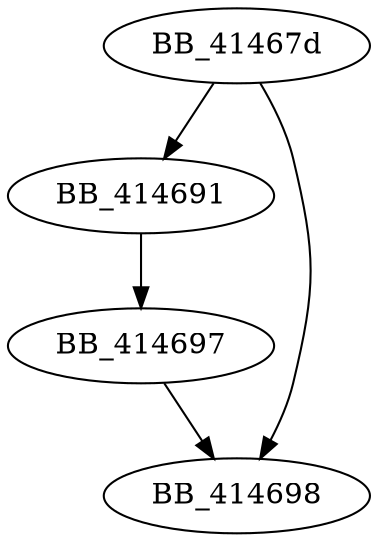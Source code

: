 DiGraph sub_41467D{
BB_41467d->BB_414691
BB_41467d->BB_414698
BB_414691->BB_414697
BB_414697->BB_414698
}
